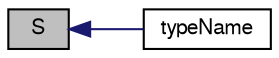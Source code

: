 digraph "S"
{
  bgcolor="transparent";
  edge [fontname="FreeSans",fontsize="10",labelfontname="FreeSans",labelfontsize="10"];
  node [fontname="FreeSans",fontsize="10",shape=record];
  rankdir="LR";
  Node261 [label="S",height=0.2,width=0.4,color="black", fillcolor="grey75", style="filled", fontcolor="black"];
  Node261 -> Node262 [dir="back",color="midnightblue",fontsize="10",style="solid",fontname="FreeSans"];
  Node262 [label="typeName",height=0.2,width=0.4,color="black",URL="$a30390.html#a561f535eabff4d94fd999c48df4443bd",tooltip="Return the instantiated type name. "];
}
